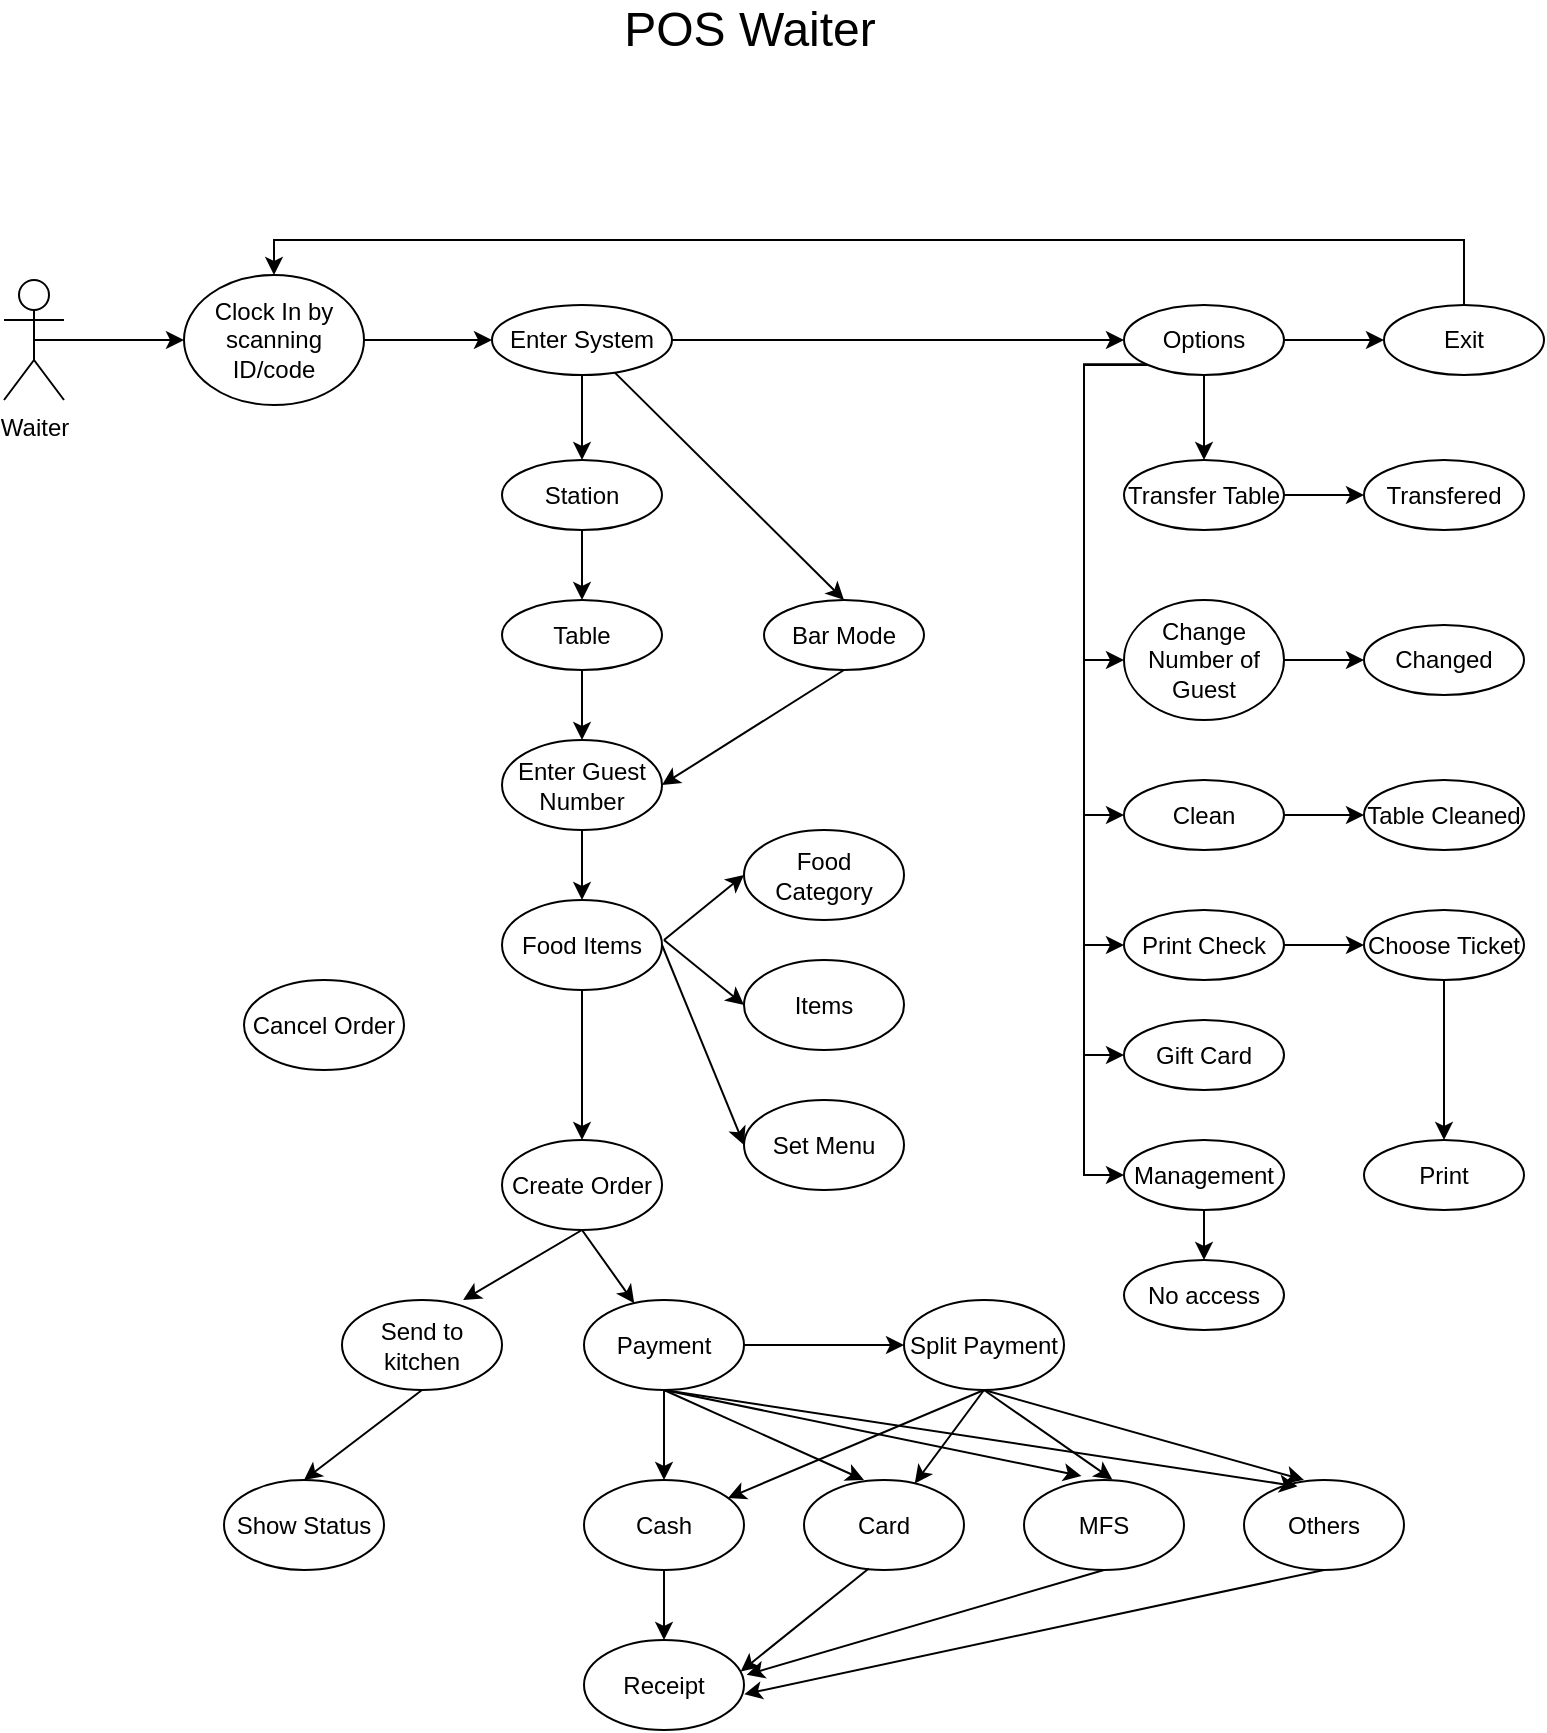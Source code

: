 <mxfile version="23.1.5" type="github">
  <diagram name="Page-1" id="knzAuW0coJMuKpMu3PRs">
    <mxGraphModel dx="1793" dy="933" grid="1" gridSize="10" guides="1" tooltips="1" connect="1" arrows="1" fold="1" page="1" pageScale="1" pageWidth="827" pageHeight="1169" math="0" shadow="0">
      <root>
        <mxCell id="0" />
        <mxCell id="1" parent="0" />
        <mxCell id="_PRdKNhxORNj2MjLX8KP-28" style="edgeStyle=orthogonalEdgeStyle;rounded=0;orthogonalLoop=1;jettySize=auto;html=1;exitX=0.5;exitY=0.5;exitDx=0;exitDy=0;exitPerimeter=0;" edge="1" parent="1" source="_SApVEIOftllvKabywyw-1" target="_SApVEIOftllvKabywyw-2">
          <mxGeometry relative="1" as="geometry" />
        </mxCell>
        <mxCell id="_SApVEIOftllvKabywyw-1" value="Waiter" style="shape=umlActor;verticalLabelPosition=bottom;verticalAlign=top;html=1;outlineConnect=0;" parent="1" vertex="1">
          <mxGeometry x="40" y="230" width="30" height="60" as="geometry" />
        </mxCell>
        <mxCell id="_PRdKNhxORNj2MjLX8KP-29" style="edgeStyle=orthogonalEdgeStyle;rounded=0;orthogonalLoop=1;jettySize=auto;html=1;" edge="1" parent="1" source="_SApVEIOftllvKabywyw-2" target="_SApVEIOftllvKabywyw-3">
          <mxGeometry relative="1" as="geometry" />
        </mxCell>
        <mxCell id="_SApVEIOftllvKabywyw-2" value="Clock In by scanning ID/code" style="ellipse;whiteSpace=wrap;html=1;" parent="1" vertex="1">
          <mxGeometry x="130" y="227.5" width="90" height="65" as="geometry" />
        </mxCell>
        <mxCell id="_PRdKNhxORNj2MjLX8KP-30" style="edgeStyle=orthogonalEdgeStyle;rounded=0;orthogonalLoop=1;jettySize=auto;html=1;entryX=0.5;entryY=0;entryDx=0;entryDy=0;" edge="1" parent="1" source="_SApVEIOftllvKabywyw-3" target="_SApVEIOftllvKabywyw-4">
          <mxGeometry relative="1" as="geometry" />
        </mxCell>
        <mxCell id="_PRdKNhxORNj2MjLX8KP-32" style="edgeStyle=orthogonalEdgeStyle;rounded=0;orthogonalLoop=1;jettySize=auto;html=1;entryX=0;entryY=0.5;entryDx=0;entryDy=0;" edge="1" parent="1" source="_SApVEIOftllvKabywyw-3" target="_SApVEIOftllvKabywyw-6">
          <mxGeometry relative="1" as="geometry" />
        </mxCell>
        <mxCell id="_SApVEIOftllvKabywyw-3" value="Enter System" style="ellipse;whiteSpace=wrap;html=1;" parent="1" vertex="1">
          <mxGeometry x="284" y="242.5" width="90" height="35" as="geometry" />
        </mxCell>
        <mxCell id="_PRdKNhxORNj2MjLX8KP-36" style="edgeStyle=orthogonalEdgeStyle;rounded=0;orthogonalLoop=1;jettySize=auto;html=1;entryX=0.5;entryY=0;entryDx=0;entryDy=0;" edge="1" parent="1" source="_SApVEIOftllvKabywyw-4" target="_SApVEIOftllvKabywyw-5">
          <mxGeometry relative="1" as="geometry" />
        </mxCell>
        <mxCell id="_SApVEIOftllvKabywyw-4" value="Station" style="ellipse;whiteSpace=wrap;html=1;" parent="1" vertex="1">
          <mxGeometry x="289" y="320" width="80" height="35" as="geometry" />
        </mxCell>
        <mxCell id="_PRdKNhxORNj2MjLX8KP-38" style="edgeStyle=orthogonalEdgeStyle;rounded=0;orthogonalLoop=1;jettySize=auto;html=1;entryX=0.5;entryY=0;entryDx=0;entryDy=0;" edge="1" parent="1" source="_SApVEIOftllvKabywyw-5" target="_PRdKNhxORNj2MjLX8KP-2">
          <mxGeometry relative="1" as="geometry" />
        </mxCell>
        <mxCell id="_SApVEIOftllvKabywyw-5" value="Table" style="ellipse;whiteSpace=wrap;html=1;" parent="1" vertex="1">
          <mxGeometry x="289" y="390" width="80" height="35" as="geometry" />
        </mxCell>
        <mxCell id="_PRdKNhxORNj2MjLX8KP-33" style="edgeStyle=orthogonalEdgeStyle;rounded=0;orthogonalLoop=1;jettySize=auto;html=1;" edge="1" parent="1" source="_SApVEIOftllvKabywyw-6" target="_PRdKNhxORNj2MjLX8KP-22">
          <mxGeometry relative="1" as="geometry" />
        </mxCell>
        <mxCell id="_PRdKNhxORNj2MjLX8KP-62" style="edgeStyle=orthogonalEdgeStyle;rounded=0;orthogonalLoop=1;jettySize=auto;html=1;" edge="1" parent="1" source="_SApVEIOftllvKabywyw-6" target="_PRdKNhxORNj2MjLX8KP-16">
          <mxGeometry relative="1" as="geometry" />
        </mxCell>
        <mxCell id="_PRdKNhxORNj2MjLX8KP-64" style="edgeStyle=orthogonalEdgeStyle;rounded=0;orthogonalLoop=1;jettySize=auto;html=1;exitX=0;exitY=1;exitDx=0;exitDy=0;entryX=0;entryY=0.5;entryDx=0;entryDy=0;" edge="1" parent="1" source="_SApVEIOftllvKabywyw-6" target="_PRdKNhxORNj2MjLX8KP-18">
          <mxGeometry relative="1" as="geometry">
            <Array as="points">
              <mxPoint x="580" y="272" />
              <mxPoint x="580" y="497" />
            </Array>
          </mxGeometry>
        </mxCell>
        <mxCell id="_PRdKNhxORNj2MjLX8KP-67" style="edgeStyle=orthogonalEdgeStyle;rounded=0;orthogonalLoop=1;jettySize=auto;html=1;exitX=0;exitY=1;exitDx=0;exitDy=0;entryX=0;entryY=0.5;entryDx=0;entryDy=0;" edge="1" parent="1" source="_SApVEIOftllvKabywyw-6" target="_PRdKNhxORNj2MjLX8KP-19">
          <mxGeometry relative="1" as="geometry">
            <Array as="points">
              <mxPoint x="580" y="272" />
              <mxPoint x="580" y="563" />
            </Array>
          </mxGeometry>
        </mxCell>
        <mxCell id="_PRdKNhxORNj2MjLX8KP-68" style="edgeStyle=orthogonalEdgeStyle;rounded=0;orthogonalLoop=1;jettySize=auto;html=1;exitX=0;exitY=1;exitDx=0;exitDy=0;entryX=0;entryY=0.5;entryDx=0;entryDy=0;" edge="1" parent="1" source="_SApVEIOftllvKabywyw-6" target="_PRdKNhxORNj2MjLX8KP-20">
          <mxGeometry relative="1" as="geometry">
            <Array as="points">
              <mxPoint x="580" y="272" />
              <mxPoint x="580" y="618" />
            </Array>
          </mxGeometry>
        </mxCell>
        <mxCell id="_PRdKNhxORNj2MjLX8KP-74" style="edgeStyle=orthogonalEdgeStyle;rounded=0;orthogonalLoop=1;jettySize=auto;html=1;exitX=0;exitY=1;exitDx=0;exitDy=0;entryX=0;entryY=0.5;entryDx=0;entryDy=0;" edge="1" parent="1" source="_SApVEIOftllvKabywyw-6" target="_PRdKNhxORNj2MjLX8KP-21">
          <mxGeometry relative="1" as="geometry">
            <Array as="points">
              <mxPoint x="580" y="272" />
              <mxPoint x="580" y="678" />
            </Array>
          </mxGeometry>
        </mxCell>
        <mxCell id="_SApVEIOftllvKabywyw-6" value="Options" style="ellipse;whiteSpace=wrap;html=1;" parent="1" vertex="1">
          <mxGeometry x="600" y="242.5" width="80" height="35" as="geometry" />
        </mxCell>
        <mxCell id="_PRdKNhxORNj2MjLX8KP-43" style="edgeStyle=orthogonalEdgeStyle;rounded=0;orthogonalLoop=1;jettySize=auto;html=1;entryX=0.5;entryY=0;entryDx=0;entryDy=0;" edge="1" parent="1" source="_PRdKNhxORNj2MjLX8KP-1" target="_PRdKNhxORNj2MjLX8KP-6">
          <mxGeometry relative="1" as="geometry" />
        </mxCell>
        <mxCell id="_PRdKNhxORNj2MjLX8KP-1" value="Food Items" style="ellipse;whiteSpace=wrap;html=1;" vertex="1" parent="1">
          <mxGeometry x="289" y="540" width="80" height="45" as="geometry" />
        </mxCell>
        <mxCell id="_PRdKNhxORNj2MjLX8KP-39" style="edgeStyle=orthogonalEdgeStyle;rounded=0;orthogonalLoop=1;jettySize=auto;html=1;entryX=0.5;entryY=0;entryDx=0;entryDy=0;" edge="1" parent="1" source="_PRdKNhxORNj2MjLX8KP-2" target="_PRdKNhxORNj2MjLX8KP-1">
          <mxGeometry relative="1" as="geometry" />
        </mxCell>
        <mxCell id="_PRdKNhxORNj2MjLX8KP-2" value="Enter Guest Number" style="ellipse;whiteSpace=wrap;html=1;" vertex="1" parent="1">
          <mxGeometry x="289" y="460" width="80" height="45" as="geometry" />
        </mxCell>
        <mxCell id="_PRdKNhxORNj2MjLX8KP-3" value="Food Category" style="ellipse;whiteSpace=wrap;html=1;" vertex="1" parent="1">
          <mxGeometry x="410" y="505" width="80" height="45" as="geometry" />
        </mxCell>
        <mxCell id="_PRdKNhxORNj2MjLX8KP-4" value="Items" style="ellipse;whiteSpace=wrap;html=1;" vertex="1" parent="1">
          <mxGeometry x="410" y="570" width="80" height="45" as="geometry" />
        </mxCell>
        <mxCell id="_PRdKNhxORNj2MjLX8KP-5" value="Set Menu" style="ellipse;whiteSpace=wrap;html=1;" vertex="1" parent="1">
          <mxGeometry x="410" y="640" width="80" height="45" as="geometry" />
        </mxCell>
        <mxCell id="_PRdKNhxORNj2MjLX8KP-6" value="Create Order" style="ellipse;whiteSpace=wrap;html=1;" vertex="1" parent="1">
          <mxGeometry x="289" y="660" width="80" height="45" as="geometry" />
        </mxCell>
        <mxCell id="_PRdKNhxORNj2MjLX8KP-7" value="Send to kitchen" style="ellipse;whiteSpace=wrap;html=1;" vertex="1" parent="1">
          <mxGeometry x="209" y="740" width="80" height="45" as="geometry" />
        </mxCell>
        <mxCell id="_PRdKNhxORNj2MjLX8KP-46" style="edgeStyle=orthogonalEdgeStyle;rounded=0;orthogonalLoop=1;jettySize=auto;html=1;" edge="1" parent="1" source="_PRdKNhxORNj2MjLX8KP-8" target="_PRdKNhxORNj2MjLX8KP-14">
          <mxGeometry relative="1" as="geometry" />
        </mxCell>
        <mxCell id="_PRdKNhxORNj2MjLX8KP-47" style="edgeStyle=orthogonalEdgeStyle;rounded=0;orthogonalLoop=1;jettySize=auto;html=1;entryX=0.5;entryY=0;entryDx=0;entryDy=0;" edge="1" parent="1" source="_PRdKNhxORNj2MjLX8KP-8" target="_PRdKNhxORNj2MjLX8KP-9">
          <mxGeometry relative="1" as="geometry" />
        </mxCell>
        <mxCell id="_PRdKNhxORNj2MjLX8KP-8" value="Payment" style="ellipse;whiteSpace=wrap;html=1;" vertex="1" parent="1">
          <mxGeometry x="330" y="740" width="80" height="45" as="geometry" />
        </mxCell>
        <mxCell id="_PRdKNhxORNj2MjLX8KP-56" style="edgeStyle=orthogonalEdgeStyle;rounded=0;orthogonalLoop=1;jettySize=auto;html=1;" edge="1" parent="1" source="_PRdKNhxORNj2MjLX8KP-9" target="_PRdKNhxORNj2MjLX8KP-13">
          <mxGeometry relative="1" as="geometry" />
        </mxCell>
        <mxCell id="_PRdKNhxORNj2MjLX8KP-9" value="Cash" style="ellipse;whiteSpace=wrap;html=1;" vertex="1" parent="1">
          <mxGeometry x="330" y="830" width="80" height="45" as="geometry" />
        </mxCell>
        <mxCell id="_PRdKNhxORNj2MjLX8KP-10" value="Card" style="ellipse;whiteSpace=wrap;html=1;" vertex="1" parent="1">
          <mxGeometry x="440" y="830" width="80" height="45" as="geometry" />
        </mxCell>
        <mxCell id="_PRdKNhxORNj2MjLX8KP-11" value="MFS" style="ellipse;whiteSpace=wrap;html=1;" vertex="1" parent="1">
          <mxGeometry x="550" y="830" width="80" height="45" as="geometry" />
        </mxCell>
        <mxCell id="_PRdKNhxORNj2MjLX8KP-12" value="Others" style="ellipse;whiteSpace=wrap;html=1;" vertex="1" parent="1">
          <mxGeometry x="660" y="830" width="80" height="45" as="geometry" />
        </mxCell>
        <mxCell id="_PRdKNhxORNj2MjLX8KP-13" value="Receipt" style="ellipse;whiteSpace=wrap;html=1;" vertex="1" parent="1">
          <mxGeometry x="330" y="910" width="80" height="45" as="geometry" />
        </mxCell>
        <mxCell id="_PRdKNhxORNj2MjLX8KP-14" value="Split Payment" style="ellipse;whiteSpace=wrap;html=1;" vertex="1" parent="1">
          <mxGeometry x="490" y="740" width="80" height="45" as="geometry" />
        </mxCell>
        <mxCell id="_PRdKNhxORNj2MjLX8KP-15" value="Bar Mode" style="ellipse;whiteSpace=wrap;html=1;" vertex="1" parent="1">
          <mxGeometry x="420" y="390" width="80" height="35" as="geometry" />
        </mxCell>
        <mxCell id="_PRdKNhxORNj2MjLX8KP-69" style="edgeStyle=orthogonalEdgeStyle;rounded=0;orthogonalLoop=1;jettySize=auto;html=1;exitX=1;exitY=0.5;exitDx=0;exitDy=0;entryX=0;entryY=0.5;entryDx=0;entryDy=0;" edge="1" parent="1" source="_PRdKNhxORNj2MjLX8KP-16" target="_PRdKNhxORNj2MjLX8KP-23">
          <mxGeometry relative="1" as="geometry" />
        </mxCell>
        <mxCell id="_PRdKNhxORNj2MjLX8KP-16" value="Transfer Table" style="ellipse;whiteSpace=wrap;html=1;" vertex="1" parent="1">
          <mxGeometry x="600" y="320" width="80" height="35" as="geometry" />
        </mxCell>
        <mxCell id="_PRdKNhxORNj2MjLX8KP-70" style="edgeStyle=orthogonalEdgeStyle;rounded=0;orthogonalLoop=1;jettySize=auto;html=1;" edge="1" parent="1" source="_PRdKNhxORNj2MjLX8KP-17" target="_PRdKNhxORNj2MjLX8KP-24">
          <mxGeometry relative="1" as="geometry" />
        </mxCell>
        <mxCell id="_PRdKNhxORNj2MjLX8KP-17" value="Change Number of Guest" style="ellipse;whiteSpace=wrap;html=1;" vertex="1" parent="1">
          <mxGeometry x="600" y="390" width="80" height="60" as="geometry" />
        </mxCell>
        <mxCell id="_PRdKNhxORNj2MjLX8KP-71" style="edgeStyle=orthogonalEdgeStyle;rounded=0;orthogonalLoop=1;jettySize=auto;html=1;entryX=0;entryY=0.5;entryDx=0;entryDy=0;" edge="1" parent="1" source="_PRdKNhxORNj2MjLX8KP-18" target="_PRdKNhxORNj2MjLX8KP-25">
          <mxGeometry relative="1" as="geometry" />
        </mxCell>
        <mxCell id="_PRdKNhxORNj2MjLX8KP-18" value="Clean" style="ellipse;whiteSpace=wrap;html=1;" vertex="1" parent="1">
          <mxGeometry x="600" y="480" width="80" height="35" as="geometry" />
        </mxCell>
        <mxCell id="_PRdKNhxORNj2MjLX8KP-72" style="edgeStyle=orthogonalEdgeStyle;rounded=0;orthogonalLoop=1;jettySize=auto;html=1;" edge="1" parent="1" source="_PRdKNhxORNj2MjLX8KP-19" target="_PRdKNhxORNj2MjLX8KP-26">
          <mxGeometry relative="1" as="geometry" />
        </mxCell>
        <mxCell id="_PRdKNhxORNj2MjLX8KP-19" value="Print Check" style="ellipse;whiteSpace=wrap;html=1;" vertex="1" parent="1">
          <mxGeometry x="600" y="545" width="80" height="35" as="geometry" />
        </mxCell>
        <mxCell id="_PRdKNhxORNj2MjLX8KP-20" value="Gift Card" style="ellipse;whiteSpace=wrap;html=1;" vertex="1" parent="1">
          <mxGeometry x="600" y="600" width="80" height="35" as="geometry" />
        </mxCell>
        <mxCell id="_PRdKNhxORNj2MjLX8KP-76" style="edgeStyle=orthogonalEdgeStyle;rounded=0;orthogonalLoop=1;jettySize=auto;html=1;" edge="1" parent="1" source="_PRdKNhxORNj2MjLX8KP-21" target="_PRdKNhxORNj2MjLX8KP-75">
          <mxGeometry relative="1" as="geometry" />
        </mxCell>
        <mxCell id="_PRdKNhxORNj2MjLX8KP-21" value="Management" style="ellipse;whiteSpace=wrap;html=1;" vertex="1" parent="1">
          <mxGeometry x="600" y="660" width="80" height="35" as="geometry" />
        </mxCell>
        <mxCell id="_PRdKNhxORNj2MjLX8KP-34" style="edgeStyle=orthogonalEdgeStyle;rounded=0;orthogonalLoop=1;jettySize=auto;html=1;entryX=0.5;entryY=0;entryDx=0;entryDy=0;" edge="1" parent="1" source="_PRdKNhxORNj2MjLX8KP-22" target="_SApVEIOftllvKabywyw-2">
          <mxGeometry relative="1" as="geometry">
            <mxPoint x="290" y="230" as="targetPoint" />
            <Array as="points">
              <mxPoint x="770" y="210" />
              <mxPoint x="175" y="210" />
            </Array>
          </mxGeometry>
        </mxCell>
        <mxCell id="_PRdKNhxORNj2MjLX8KP-22" value="Exit" style="ellipse;whiteSpace=wrap;html=1;" vertex="1" parent="1">
          <mxGeometry x="730" y="242.5" width="80" height="35" as="geometry" />
        </mxCell>
        <mxCell id="_PRdKNhxORNj2MjLX8KP-23" value="Transfered" style="ellipse;whiteSpace=wrap;html=1;" vertex="1" parent="1">
          <mxGeometry x="720" y="320" width="80" height="35" as="geometry" />
        </mxCell>
        <mxCell id="_PRdKNhxORNj2MjLX8KP-24" value="Changed" style="ellipse;whiteSpace=wrap;html=1;" vertex="1" parent="1">
          <mxGeometry x="720" y="402.5" width="80" height="35" as="geometry" />
        </mxCell>
        <mxCell id="_PRdKNhxORNj2MjLX8KP-25" value="Table Cleaned" style="ellipse;whiteSpace=wrap;html=1;" vertex="1" parent="1">
          <mxGeometry x="720" y="480" width="80" height="35" as="geometry" />
        </mxCell>
        <mxCell id="_PRdKNhxORNj2MjLX8KP-73" style="edgeStyle=orthogonalEdgeStyle;rounded=0;orthogonalLoop=1;jettySize=auto;html=1;entryX=0.5;entryY=0;entryDx=0;entryDy=0;" edge="1" parent="1" source="_PRdKNhxORNj2MjLX8KP-26" target="_PRdKNhxORNj2MjLX8KP-27">
          <mxGeometry relative="1" as="geometry" />
        </mxCell>
        <mxCell id="_PRdKNhxORNj2MjLX8KP-26" value="Choose Ticket" style="ellipse;whiteSpace=wrap;html=1;" vertex="1" parent="1">
          <mxGeometry x="720" y="545" width="80" height="35" as="geometry" />
        </mxCell>
        <mxCell id="_PRdKNhxORNj2MjLX8KP-27" value="Print" style="ellipse;whiteSpace=wrap;html=1;" vertex="1" parent="1">
          <mxGeometry x="720" y="660" width="80" height="35" as="geometry" />
        </mxCell>
        <mxCell id="_PRdKNhxORNj2MjLX8KP-35" value="" style="endArrow=classic;html=1;rounded=0;entryX=0.5;entryY=0;entryDx=0;entryDy=0;" edge="1" parent="1" source="_SApVEIOftllvKabywyw-3" target="_PRdKNhxORNj2MjLX8KP-15">
          <mxGeometry width="50" height="50" relative="1" as="geometry">
            <mxPoint x="430" y="470" as="sourcePoint" />
            <mxPoint x="480" y="420" as="targetPoint" />
          </mxGeometry>
        </mxCell>
        <mxCell id="_PRdKNhxORNj2MjLX8KP-37" value="" style="endArrow=classic;html=1;rounded=0;entryX=1;entryY=0.5;entryDx=0;entryDy=0;exitX=0.5;exitY=1;exitDx=0;exitDy=0;" edge="1" parent="1" source="_PRdKNhxORNj2MjLX8KP-15" target="_PRdKNhxORNj2MjLX8KP-2">
          <mxGeometry width="50" height="50" relative="1" as="geometry">
            <mxPoint x="440" y="440" as="sourcePoint" />
            <mxPoint x="480" y="420" as="targetPoint" />
          </mxGeometry>
        </mxCell>
        <mxCell id="_PRdKNhxORNj2MjLX8KP-40" value="" style="endArrow=classic;html=1;rounded=0;entryX=0;entryY=0.5;entryDx=0;entryDy=0;" edge="1" parent="1" target="_PRdKNhxORNj2MjLX8KP-3">
          <mxGeometry width="50" height="50" relative="1" as="geometry">
            <mxPoint x="370" y="560" as="sourcePoint" />
            <mxPoint x="480" y="560" as="targetPoint" />
          </mxGeometry>
        </mxCell>
        <mxCell id="_PRdKNhxORNj2MjLX8KP-41" value="" style="endArrow=classic;html=1;rounded=0;entryX=0;entryY=0.5;entryDx=0;entryDy=0;" edge="1" parent="1" target="_PRdKNhxORNj2MjLX8KP-4">
          <mxGeometry width="50" height="50" relative="1" as="geometry">
            <mxPoint x="370" y="560" as="sourcePoint" />
            <mxPoint x="480" y="560" as="targetPoint" />
          </mxGeometry>
        </mxCell>
        <mxCell id="_PRdKNhxORNj2MjLX8KP-42" value="" style="endArrow=classic;html=1;rounded=0;exitX=1;exitY=0.5;exitDx=0;exitDy=0;entryX=0;entryY=0.5;entryDx=0;entryDy=0;" edge="1" parent="1" source="_PRdKNhxORNj2MjLX8KP-1" target="_PRdKNhxORNj2MjLX8KP-5">
          <mxGeometry width="50" height="50" relative="1" as="geometry">
            <mxPoint x="430" y="610" as="sourcePoint" />
            <mxPoint x="480" y="560" as="targetPoint" />
          </mxGeometry>
        </mxCell>
        <mxCell id="_PRdKNhxORNj2MjLX8KP-44" value="" style="endArrow=classic;html=1;rounded=0;exitX=0.5;exitY=1;exitDx=0;exitDy=0;entryX=0.757;entryY=0;entryDx=0;entryDy=0;entryPerimeter=0;" edge="1" parent="1" source="_PRdKNhxORNj2MjLX8KP-6" target="_PRdKNhxORNj2MjLX8KP-7">
          <mxGeometry width="50" height="50" relative="1" as="geometry">
            <mxPoint x="400" y="760" as="sourcePoint" />
            <mxPoint x="450" y="710" as="targetPoint" />
          </mxGeometry>
        </mxCell>
        <mxCell id="_PRdKNhxORNj2MjLX8KP-45" value="" style="endArrow=classic;html=1;rounded=0;exitX=0.5;exitY=1;exitDx=0;exitDy=0;" edge="1" parent="1" source="_PRdKNhxORNj2MjLX8KP-6" target="_PRdKNhxORNj2MjLX8KP-8">
          <mxGeometry width="50" height="50" relative="1" as="geometry">
            <mxPoint x="400" y="760" as="sourcePoint" />
            <mxPoint x="450" y="710" as="targetPoint" />
          </mxGeometry>
        </mxCell>
        <mxCell id="_PRdKNhxORNj2MjLX8KP-49" value="" style="endArrow=classic;html=1;rounded=0;exitX=0.5;exitY=1;exitDx=0;exitDy=0;entryX=0.375;entryY=0;entryDx=0;entryDy=0;entryPerimeter=0;" edge="1" parent="1" source="_PRdKNhxORNj2MjLX8KP-8" target="_PRdKNhxORNj2MjLX8KP-10">
          <mxGeometry width="50" height="50" relative="1" as="geometry">
            <mxPoint x="400" y="760" as="sourcePoint" />
            <mxPoint x="450" y="710" as="targetPoint" />
          </mxGeometry>
        </mxCell>
        <mxCell id="_PRdKNhxORNj2MjLX8KP-50" value="" style="endArrow=classic;html=1;rounded=0;exitX=0.5;exitY=1;exitDx=0;exitDy=0;entryX=0.359;entryY=-0.044;entryDx=0;entryDy=0;entryPerimeter=0;" edge="1" parent="1" source="_PRdKNhxORNj2MjLX8KP-8" target="_PRdKNhxORNj2MjLX8KP-11">
          <mxGeometry width="50" height="50" relative="1" as="geometry">
            <mxPoint x="400" y="760" as="sourcePoint" />
            <mxPoint x="450" y="710" as="targetPoint" />
          </mxGeometry>
        </mxCell>
        <mxCell id="_PRdKNhxORNj2MjLX8KP-51" value="" style="endArrow=classic;html=1;rounded=0;exitX=0.5;exitY=1;exitDx=0;exitDy=0;entryX=0.334;entryY=0.07;entryDx=0;entryDy=0;entryPerimeter=0;" edge="1" parent="1" source="_PRdKNhxORNj2MjLX8KP-8" target="_PRdKNhxORNj2MjLX8KP-12">
          <mxGeometry width="50" height="50" relative="1" as="geometry">
            <mxPoint x="400" y="760" as="sourcePoint" />
            <mxPoint x="450" y="710" as="targetPoint" />
          </mxGeometry>
        </mxCell>
        <mxCell id="_PRdKNhxORNj2MjLX8KP-52" value="" style="endArrow=classic;html=1;rounded=0;exitX=0.5;exitY=1;exitDx=0;exitDy=0;" edge="1" parent="1" source="_PRdKNhxORNj2MjLX8KP-14" target="_PRdKNhxORNj2MjLX8KP-9">
          <mxGeometry width="50" height="50" relative="1" as="geometry">
            <mxPoint x="400" y="760" as="sourcePoint" />
            <mxPoint x="450" y="710" as="targetPoint" />
          </mxGeometry>
        </mxCell>
        <mxCell id="_PRdKNhxORNj2MjLX8KP-53" value="" style="endArrow=classic;html=1;rounded=0;exitX=0.5;exitY=1;exitDx=0;exitDy=0;" edge="1" parent="1" source="_PRdKNhxORNj2MjLX8KP-14" target="_PRdKNhxORNj2MjLX8KP-10">
          <mxGeometry width="50" height="50" relative="1" as="geometry">
            <mxPoint x="400" y="760" as="sourcePoint" />
            <mxPoint x="450" y="710" as="targetPoint" />
          </mxGeometry>
        </mxCell>
        <mxCell id="_PRdKNhxORNj2MjLX8KP-54" value="" style="endArrow=classic;html=1;rounded=0;exitX=0.5;exitY=1;exitDx=0;exitDy=0;entryX=0.552;entryY=-0.006;entryDx=0;entryDy=0;entryPerimeter=0;" edge="1" parent="1" source="_PRdKNhxORNj2MjLX8KP-14" target="_PRdKNhxORNj2MjLX8KP-11">
          <mxGeometry width="50" height="50" relative="1" as="geometry">
            <mxPoint x="400" y="760" as="sourcePoint" />
            <mxPoint x="450" y="710" as="targetPoint" />
          </mxGeometry>
        </mxCell>
        <mxCell id="_PRdKNhxORNj2MjLX8KP-55" value="" style="endArrow=classic;html=1;rounded=0;exitX=0.5;exitY=1;exitDx=0;exitDy=0;" edge="1" parent="1" source="_PRdKNhxORNj2MjLX8KP-14">
          <mxGeometry width="50" height="50" relative="1" as="geometry">
            <mxPoint x="400" y="760" as="sourcePoint" />
            <mxPoint x="690" y="830" as="targetPoint" />
          </mxGeometry>
        </mxCell>
        <mxCell id="_PRdKNhxORNj2MjLX8KP-57" value="" style="endArrow=classic;html=1;rounded=0;exitX=0.405;exitY=0.984;exitDx=0;exitDy=0;exitPerimeter=0;entryX=0.98;entryY=0.349;entryDx=0;entryDy=0;entryPerimeter=0;" edge="1" parent="1" source="_PRdKNhxORNj2MjLX8KP-10" target="_PRdKNhxORNj2MjLX8KP-13">
          <mxGeometry width="50" height="50" relative="1" as="geometry">
            <mxPoint x="400" y="930" as="sourcePoint" />
            <mxPoint x="450" y="880" as="targetPoint" />
          </mxGeometry>
        </mxCell>
        <mxCell id="_PRdKNhxORNj2MjLX8KP-58" value="" style="endArrow=classic;html=1;rounded=0;exitX=0.5;exitY=1;exitDx=0;exitDy=0;entryX=1.016;entryY=0.387;entryDx=0;entryDy=0;entryPerimeter=0;" edge="1" parent="1" source="_PRdKNhxORNj2MjLX8KP-11" target="_PRdKNhxORNj2MjLX8KP-13">
          <mxGeometry width="50" height="50" relative="1" as="geometry">
            <mxPoint x="400" y="930" as="sourcePoint" />
            <mxPoint x="450" y="880" as="targetPoint" />
          </mxGeometry>
        </mxCell>
        <mxCell id="_PRdKNhxORNj2MjLX8KP-59" value="" style="endArrow=classic;html=1;rounded=0;exitX=0.5;exitY=1;exitDx=0;exitDy=0;entryX=1.002;entryY=0.603;entryDx=0;entryDy=0;entryPerimeter=0;" edge="1" parent="1" source="_PRdKNhxORNj2MjLX8KP-12" target="_PRdKNhxORNj2MjLX8KP-13">
          <mxGeometry width="50" height="50" relative="1" as="geometry">
            <mxPoint x="400" y="930" as="sourcePoint" />
            <mxPoint x="450" y="880" as="targetPoint" />
          </mxGeometry>
        </mxCell>
        <mxCell id="_PRdKNhxORNj2MjLX8KP-60" value="Show Status" style="ellipse;whiteSpace=wrap;html=1;" vertex="1" parent="1">
          <mxGeometry x="150" y="830" width="80" height="45" as="geometry" />
        </mxCell>
        <mxCell id="_PRdKNhxORNj2MjLX8KP-61" value="" style="endArrow=classic;html=1;rounded=0;exitX=0.5;exitY=1;exitDx=0;exitDy=0;entryX=0.5;entryY=0;entryDx=0;entryDy=0;" edge="1" parent="1" source="_PRdKNhxORNj2MjLX8KP-7" target="_PRdKNhxORNj2MjLX8KP-60">
          <mxGeometry width="50" height="50" relative="1" as="geometry">
            <mxPoint x="290" y="820" as="sourcePoint" />
            <mxPoint x="340" y="770" as="targetPoint" />
          </mxGeometry>
        </mxCell>
        <mxCell id="_PRdKNhxORNj2MjLX8KP-63" style="edgeStyle=orthogonalEdgeStyle;rounded=0;orthogonalLoop=1;jettySize=auto;html=1;exitX=0;exitY=1;exitDx=0;exitDy=0;entryX=0;entryY=0.5;entryDx=0;entryDy=0;" edge="1" parent="1" source="_SApVEIOftllvKabywyw-6" target="_PRdKNhxORNj2MjLX8KP-17">
          <mxGeometry relative="1" as="geometry">
            <Array as="points">
              <mxPoint x="580" y="272" />
              <mxPoint x="580" y="420" />
            </Array>
          </mxGeometry>
        </mxCell>
        <mxCell id="_PRdKNhxORNj2MjLX8KP-75" value="No access" style="ellipse;whiteSpace=wrap;html=1;" vertex="1" parent="1">
          <mxGeometry x="600" y="720" width="80" height="35" as="geometry" />
        </mxCell>
        <mxCell id="_PRdKNhxORNj2MjLX8KP-77" value="POS Waiter" style="text;html=1;align=center;verticalAlign=middle;whiteSpace=wrap;rounded=0;fontSize=24;" vertex="1" parent="1">
          <mxGeometry x="305" y="90" width="216" height="30" as="geometry" />
        </mxCell>
        <mxCell id="_PRdKNhxORNj2MjLX8KP-78" value="Cancel Order" style="ellipse;whiteSpace=wrap;html=1;" vertex="1" parent="1">
          <mxGeometry x="160" y="580" width="80" height="45" as="geometry" />
        </mxCell>
      </root>
    </mxGraphModel>
  </diagram>
</mxfile>
